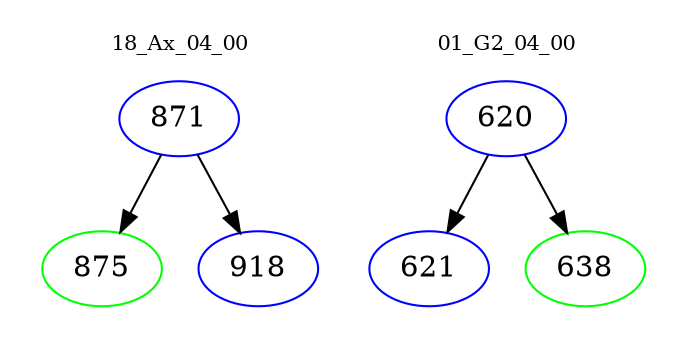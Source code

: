 digraph{
subgraph cluster_0 {
color = white
label = "18_Ax_04_00";
fontsize=10;
T0_871 [label="871", color="blue"]
T0_871 -> T0_875 [color="black"]
T0_875 [label="875", color="green"]
T0_871 -> T0_918 [color="black"]
T0_918 [label="918", color="blue"]
}
subgraph cluster_1 {
color = white
label = "01_G2_04_00";
fontsize=10;
T1_620 [label="620", color="blue"]
T1_620 -> T1_621 [color="black"]
T1_621 [label="621", color="blue"]
T1_620 -> T1_638 [color="black"]
T1_638 [label="638", color="green"]
}
}

